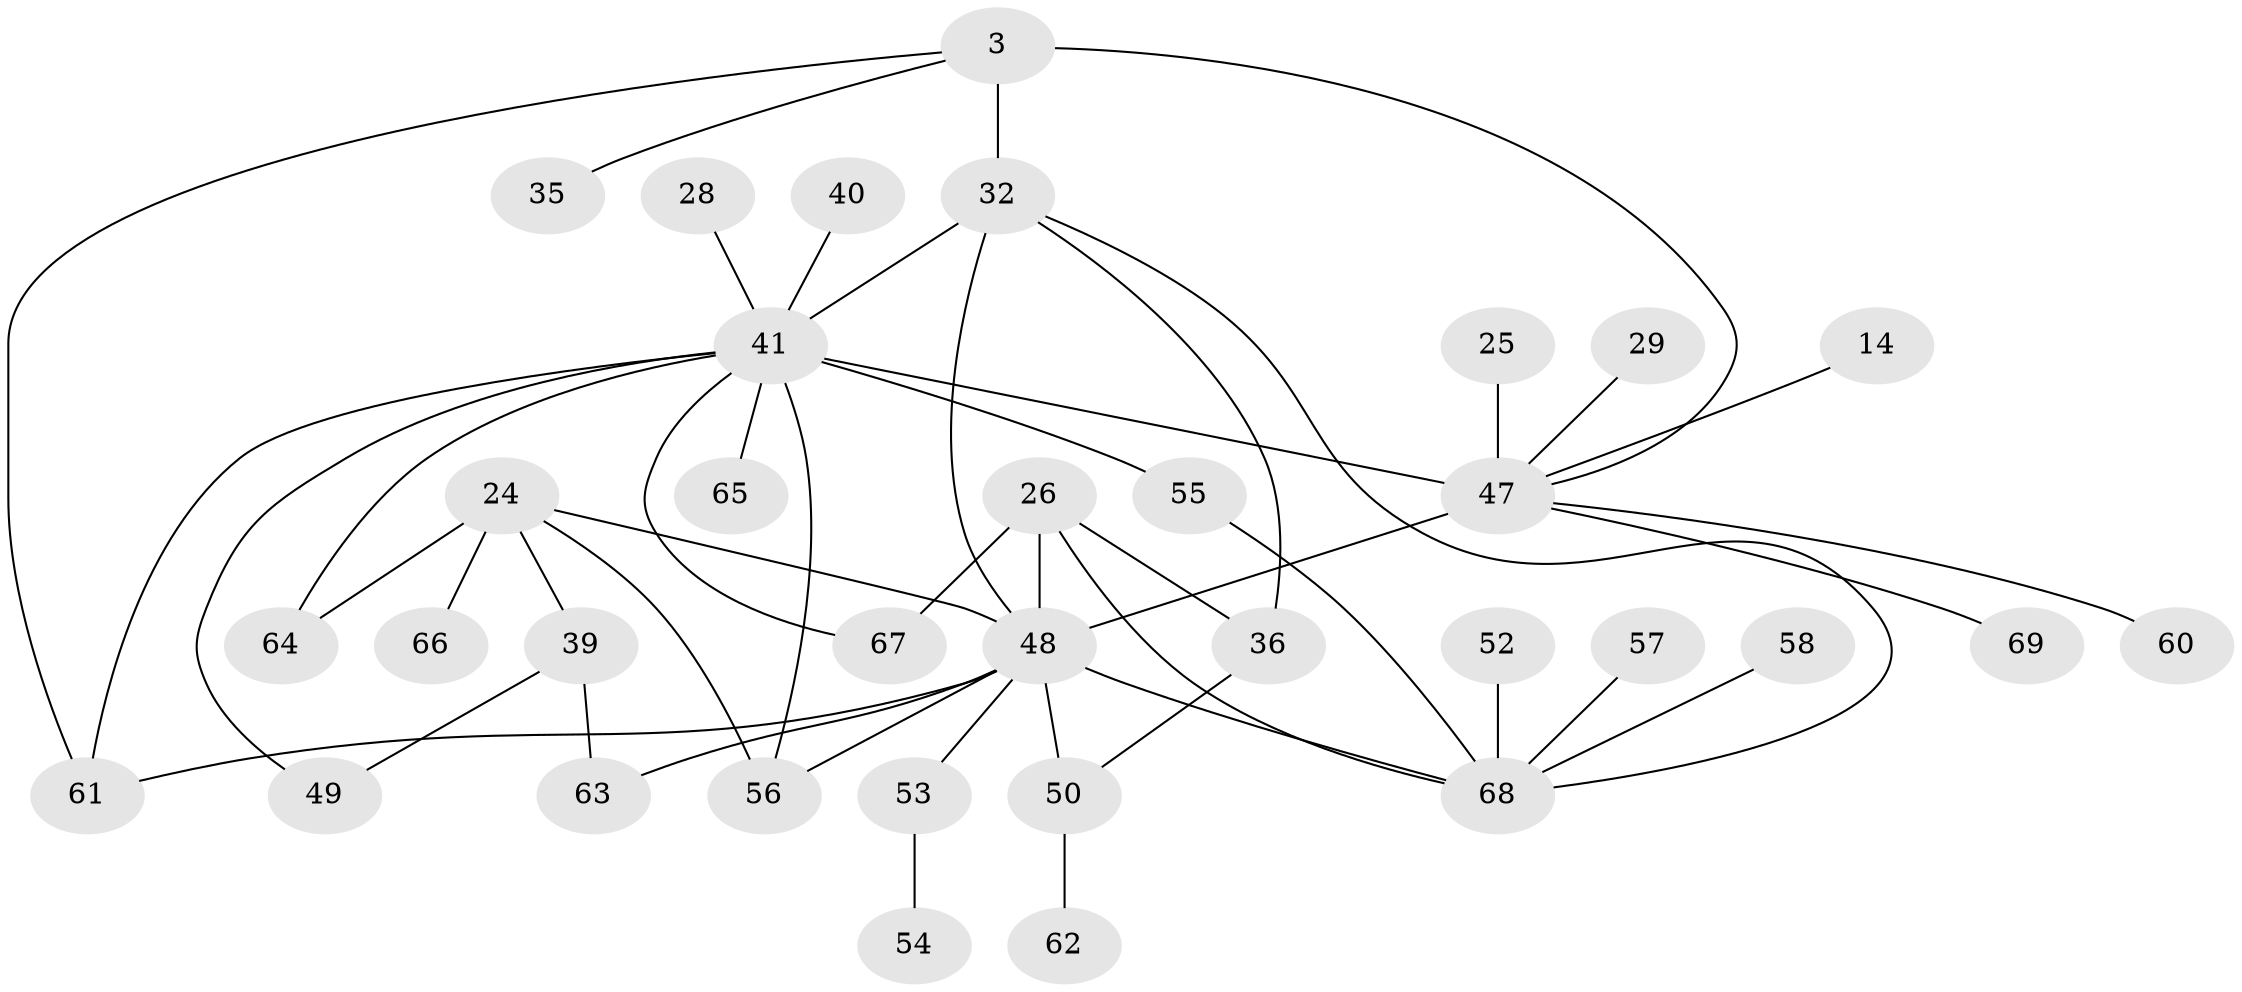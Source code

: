 // original degree distribution, {5: 0.08695652173913043, 4: 0.13043478260869565, 6: 0.057971014492753624, 3: 0.14492753623188406, 2: 0.34782608695652173, 1: 0.2318840579710145}
// Generated by graph-tools (version 1.1) at 2025/42/03/09/25 04:42:15]
// undirected, 34 vertices, 48 edges
graph export_dot {
graph [start="1"]
  node [color=gray90,style=filled];
  3;
  14;
  24 [super="+16+6"];
  25;
  26 [super="+12"];
  28;
  29;
  32 [super="+2"];
  35;
  36 [super="+30"];
  39 [super="+37"];
  40;
  41 [super="+21+31"];
  47 [super="+10+45"];
  48 [super="+42+43+18"];
  49;
  50 [super="+8"];
  52;
  53;
  54;
  55;
  56 [super="+23"];
  57;
  58;
  60;
  61 [super="+46+59"];
  62;
  63;
  64;
  65;
  66;
  67;
  68 [super="+44+17+34+51"];
  69;
  3 -- 35;
  3 -- 32 [weight=2];
  3 -- 47;
  3 -- 61;
  14 -- 47;
  24 -- 39 [weight=2];
  24 -- 64;
  24 -- 66;
  24 -- 56;
  24 -- 48 [weight=2];
  25 -- 47;
  26 -- 67;
  26 -- 36;
  26 -- 68;
  26 -- 48 [weight=2];
  28 -- 41;
  29 -- 47;
  32 -- 41;
  32 -- 36;
  32 -- 68;
  32 -- 48;
  36 -- 50;
  39 -- 49;
  39 -- 63;
  40 -- 41;
  41 -- 67;
  41 -- 55;
  41 -- 49;
  41 -- 47 [weight=2];
  41 -- 64;
  41 -- 65;
  41 -- 56;
  41 -- 61;
  47 -- 69;
  47 -- 48 [weight=3];
  47 -- 60;
  48 -- 63;
  48 -- 56;
  48 -- 61;
  48 -- 50 [weight=3];
  48 -- 68;
  48 -- 53;
  50 -- 62;
  52 -- 68;
  53 -- 54;
  55 -- 68;
  57 -- 68;
  58 -- 68;
}
